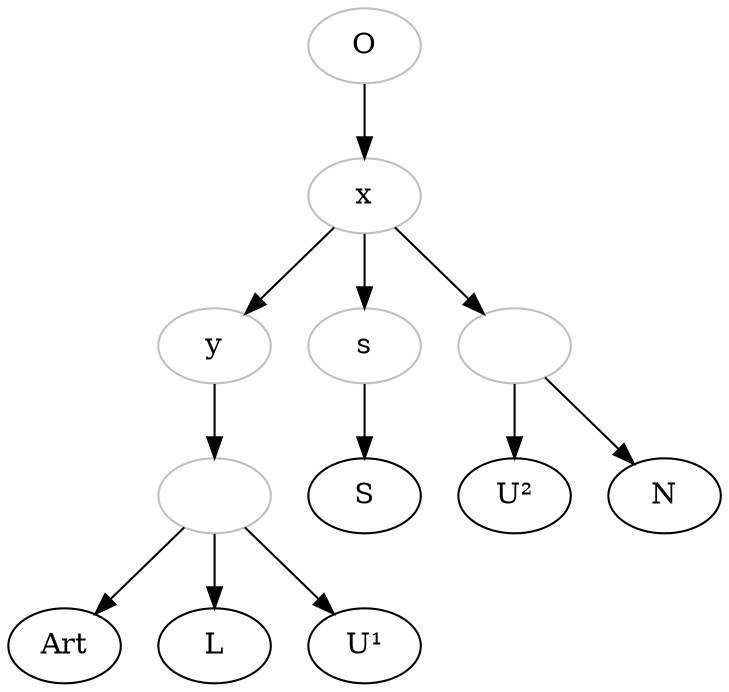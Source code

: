 digraph {
    O [color="grey"]
    x [color="grey"]
    y [color="grey"]
    s [color="grey"]

    O -> x;
    x -> y;
    y->empty1;
    empty1 -> Art;
    empty1 -> L;
    empty1 -> U¹;

    x -> s ;
    s -> S ;

    x -> empty2;
    empty2 -> U²;
    empty2 -> N;

    empty1[color="grey"; label=""]
    empty2[color="grey"; label=""]
}
